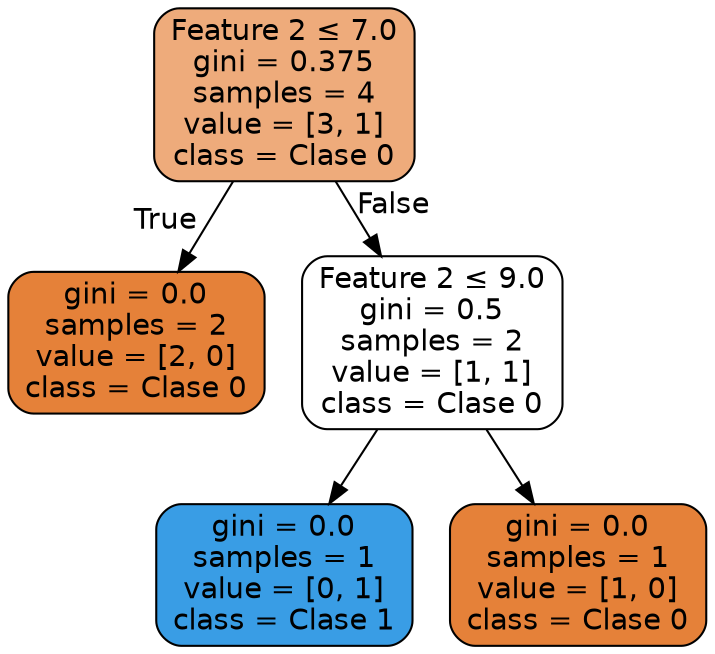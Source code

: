 digraph Tree {
node [shape=box, style="filled, rounded", color="black", fontname="helvetica"] ;
edge [fontname="helvetica"] ;
0 [label=<Feature 2 &le; 7.0<br/>gini = 0.375<br/>samples = 4<br/>value = [3, 1]<br/>class = Clase 0>, fillcolor="#eeab7b"] ;
1 [label=<gini = 0.0<br/>samples = 2<br/>value = [2, 0]<br/>class = Clase 0>, fillcolor="#e58139"] ;
0 -> 1 [labeldistance=2.5, labelangle=45, headlabel="True"] ;
2 [label=<Feature 2 &le; 9.0<br/>gini = 0.5<br/>samples = 2<br/>value = [1, 1]<br/>class = Clase 0>, fillcolor="#ffffff"] ;
0 -> 2 [labeldistance=2.5, labelangle=-45, headlabel="False"] ;
3 [label=<gini = 0.0<br/>samples = 1<br/>value = [0, 1]<br/>class = Clase 1>, fillcolor="#399de5"] ;
2 -> 3 ;
4 [label=<gini = 0.0<br/>samples = 1<br/>value = [1, 0]<br/>class = Clase 0>, fillcolor="#e58139"] ;
2 -> 4 ;
}
